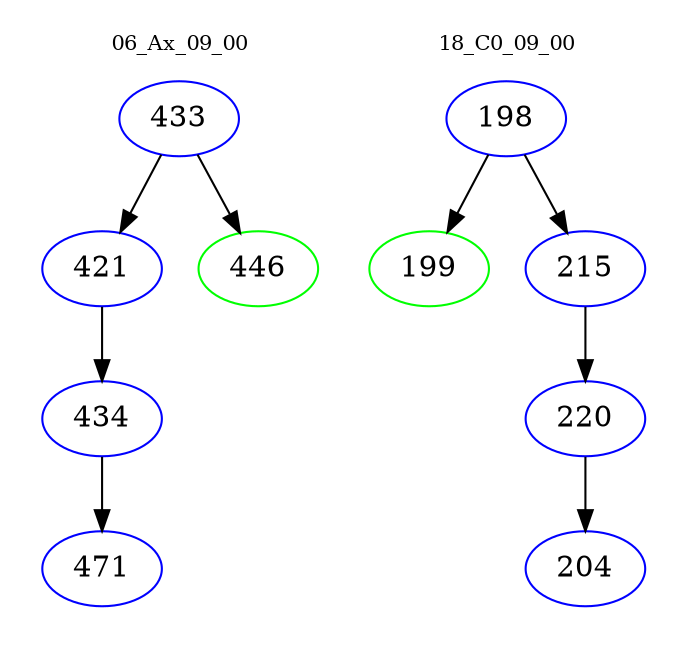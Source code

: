 digraph{
subgraph cluster_0 {
color = white
label = "06_Ax_09_00";
fontsize=10;
T0_433 [label="433", color="blue"]
T0_433 -> T0_421 [color="black"]
T0_421 [label="421", color="blue"]
T0_421 -> T0_434 [color="black"]
T0_434 [label="434", color="blue"]
T0_434 -> T0_471 [color="black"]
T0_471 [label="471", color="blue"]
T0_433 -> T0_446 [color="black"]
T0_446 [label="446", color="green"]
}
subgraph cluster_1 {
color = white
label = "18_C0_09_00";
fontsize=10;
T1_198 [label="198", color="blue"]
T1_198 -> T1_199 [color="black"]
T1_199 [label="199", color="green"]
T1_198 -> T1_215 [color="black"]
T1_215 [label="215", color="blue"]
T1_215 -> T1_220 [color="black"]
T1_220 [label="220", color="blue"]
T1_220 -> T1_204 [color="black"]
T1_204 [label="204", color="blue"]
}
}
